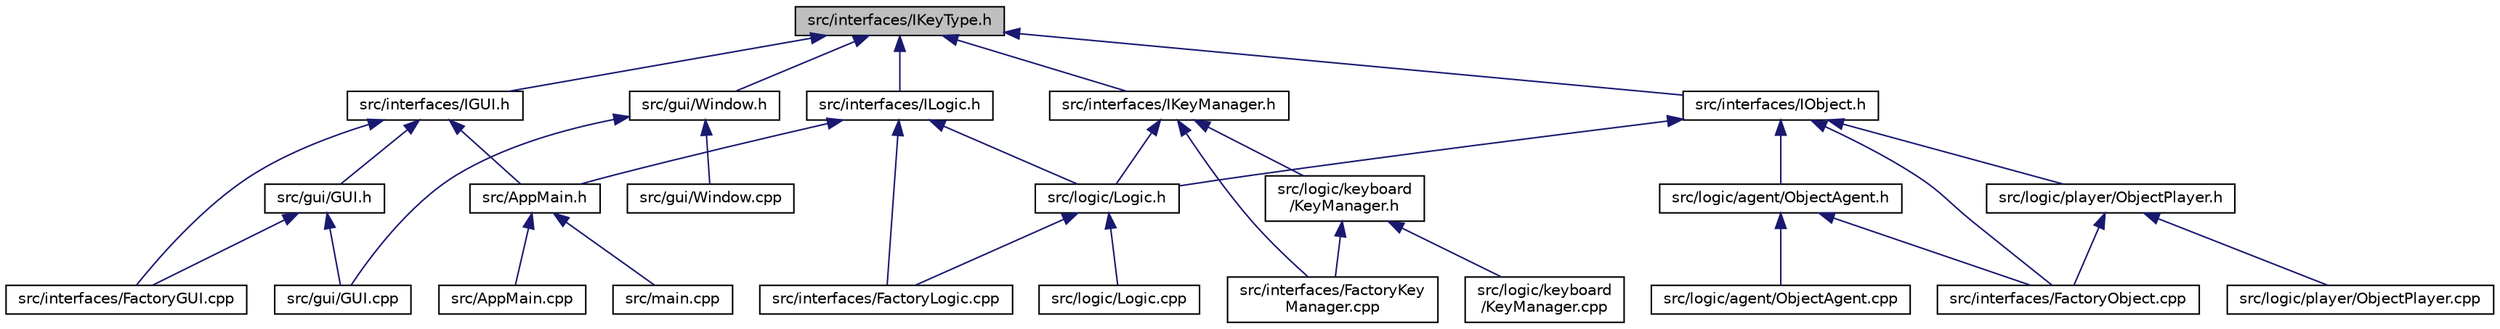 digraph "src/interfaces/IKeyType.h"
{
  edge [fontname="Helvetica",fontsize="10",labelfontname="Helvetica",labelfontsize="10"];
  node [fontname="Helvetica",fontsize="10",shape=record];
  Node1 [label="src/interfaces/IKeyType.h",height=0.2,width=0.4,color="black", fillcolor="grey75", style="filled", fontcolor="black"];
  Node1 -> Node2 [dir="back",color="midnightblue",fontsize="10",style="solid"];
  Node2 [label="src/interfaces/IGUI.h",height=0.2,width=0.4,color="black", fillcolor="white", style="filled",URL="$_i_g_u_i_8h.html"];
  Node2 -> Node3 [dir="back",color="midnightblue",fontsize="10",style="solid"];
  Node3 [label="src/AppMain.h",height=0.2,width=0.4,color="black", fillcolor="white", style="filled",URL="$_app_main_8h.html"];
  Node3 -> Node4 [dir="back",color="midnightblue",fontsize="10",style="solid"];
  Node4 [label="src/AppMain.cpp",height=0.2,width=0.4,color="black", fillcolor="white", style="filled",URL="$_app_main_8cpp.html"];
  Node3 -> Node5 [dir="back",color="midnightblue",fontsize="10",style="solid"];
  Node5 [label="src/main.cpp",height=0.2,width=0.4,color="black", fillcolor="white", style="filled",URL="$main_8cpp.html"];
  Node2 -> Node6 [dir="back",color="midnightblue",fontsize="10",style="solid"];
  Node6 [label="src/gui/GUI.h",height=0.2,width=0.4,color="black", fillcolor="white", style="filled",URL="$_g_u_i_8h.html"];
  Node6 -> Node7 [dir="back",color="midnightblue",fontsize="10",style="solid"];
  Node7 [label="src/gui/GUI.cpp",height=0.2,width=0.4,color="black", fillcolor="white", style="filled",URL="$_g_u_i_8cpp.html"];
  Node6 -> Node8 [dir="back",color="midnightblue",fontsize="10",style="solid"];
  Node8 [label="src/interfaces/FactoryGUI.cpp",height=0.2,width=0.4,color="black", fillcolor="white", style="filled",URL="$_factory_g_u_i_8cpp.html"];
  Node2 -> Node8 [dir="back",color="midnightblue",fontsize="10",style="solid"];
  Node1 -> Node9 [dir="back",color="midnightblue",fontsize="10",style="solid"];
  Node9 [label="src/interfaces/ILogic.h",height=0.2,width=0.4,color="black", fillcolor="white", style="filled",URL="$_i_logic_8h.html"];
  Node9 -> Node3 [dir="back",color="midnightblue",fontsize="10",style="solid"];
  Node9 -> Node10 [dir="back",color="midnightblue",fontsize="10",style="solid"];
  Node10 [label="src/interfaces/FactoryLogic.cpp",height=0.2,width=0.4,color="black", fillcolor="white", style="filled",URL="$_factory_logic_8cpp.html"];
  Node9 -> Node11 [dir="back",color="midnightblue",fontsize="10",style="solid"];
  Node11 [label="src/logic/Logic.h",height=0.2,width=0.4,color="black", fillcolor="white", style="filled",URL="$_logic_8h.html"];
  Node11 -> Node10 [dir="back",color="midnightblue",fontsize="10",style="solid"];
  Node11 -> Node12 [dir="back",color="midnightblue",fontsize="10",style="solid"];
  Node12 [label="src/logic/Logic.cpp",height=0.2,width=0.4,color="black", fillcolor="white", style="filled",URL="$_logic_8cpp.html"];
  Node1 -> Node13 [dir="back",color="midnightblue",fontsize="10",style="solid"];
  Node13 [label="src/gui/Window.h",height=0.2,width=0.4,color="black", fillcolor="white", style="filled",URL="$_window_8h.html"];
  Node13 -> Node7 [dir="back",color="midnightblue",fontsize="10",style="solid"];
  Node13 -> Node14 [dir="back",color="midnightblue",fontsize="10",style="solid"];
  Node14 [label="src/gui/Window.cpp",height=0.2,width=0.4,color="black", fillcolor="white", style="filled",URL="$_window_8cpp.html"];
  Node1 -> Node15 [dir="back",color="midnightblue",fontsize="10",style="solid"];
  Node15 [label="src/interfaces/IKeyManager.h",height=0.2,width=0.4,color="black", fillcolor="white", style="filled",URL="$_i_key_manager_8h.html"];
  Node15 -> Node16 [dir="back",color="midnightblue",fontsize="10",style="solid"];
  Node16 [label="src/interfaces/FactoryKey\lManager.cpp",height=0.2,width=0.4,color="black", fillcolor="white", style="filled",URL="$_factory_key_manager_8cpp.html"];
  Node15 -> Node17 [dir="back",color="midnightblue",fontsize="10",style="solid"];
  Node17 [label="src/logic/keyboard\l/KeyManager.h",height=0.2,width=0.4,color="black", fillcolor="white", style="filled",URL="$_key_manager_8h.html"];
  Node17 -> Node16 [dir="back",color="midnightblue",fontsize="10",style="solid"];
  Node17 -> Node18 [dir="back",color="midnightblue",fontsize="10",style="solid"];
  Node18 [label="src/logic/keyboard\l/KeyManager.cpp",height=0.2,width=0.4,color="black", fillcolor="white", style="filled",URL="$_key_manager_8cpp.html"];
  Node15 -> Node11 [dir="back",color="midnightblue",fontsize="10",style="solid"];
  Node1 -> Node19 [dir="back",color="midnightblue",fontsize="10",style="solid"];
  Node19 [label="src/interfaces/IObject.h",height=0.2,width=0.4,color="black", fillcolor="white", style="filled",URL="$_i_object_8h.html"];
  Node19 -> Node11 [dir="back",color="midnightblue",fontsize="10",style="solid"];
  Node19 -> Node20 [dir="back",color="midnightblue",fontsize="10",style="solid"];
  Node20 [label="src/interfaces/FactoryObject.cpp",height=0.2,width=0.4,color="black", fillcolor="white", style="filled",URL="$_factory_object_8cpp.html"];
  Node19 -> Node21 [dir="back",color="midnightblue",fontsize="10",style="solid"];
  Node21 [label="src/logic/agent/ObjectAgent.h",height=0.2,width=0.4,color="black", fillcolor="white", style="filled",URL="$_object_agent_8h.html"];
  Node21 -> Node20 [dir="back",color="midnightblue",fontsize="10",style="solid"];
  Node21 -> Node22 [dir="back",color="midnightblue",fontsize="10",style="solid"];
  Node22 [label="src/logic/agent/ObjectAgent.cpp",height=0.2,width=0.4,color="black", fillcolor="white", style="filled",URL="$_object_agent_8cpp.html"];
  Node19 -> Node23 [dir="back",color="midnightblue",fontsize="10",style="solid"];
  Node23 [label="src/logic/player/ObjectPlayer.h",height=0.2,width=0.4,color="black", fillcolor="white", style="filled",URL="$_object_player_8h.html"];
  Node23 -> Node20 [dir="back",color="midnightblue",fontsize="10",style="solid"];
  Node23 -> Node24 [dir="back",color="midnightblue",fontsize="10",style="solid"];
  Node24 [label="src/logic/player/ObjectPlayer.cpp",height=0.2,width=0.4,color="black", fillcolor="white", style="filled",URL="$_object_player_8cpp.html"];
}
